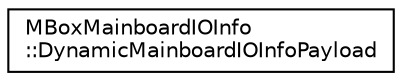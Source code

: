 digraph "Graphical Class Hierarchy"
{
 // LATEX_PDF_SIZE
  edge [fontname="Helvetica",fontsize="10",labelfontname="Helvetica",labelfontsize="10"];
  node [fontname="Helvetica",fontsize="10",shape=record];
  rankdir="LR";
  Node0 [label="MBoxMainboardIOInfo\l::DynamicMainboardIOInfoPayload",height=0.2,width=0.4,color="black", fillcolor="white", style="filled",URL="$struct_m_box_mainboard_i_o_info_1_1_dynamic_mainboard_i_o_info_payload.html",tooltip=" "];
}
